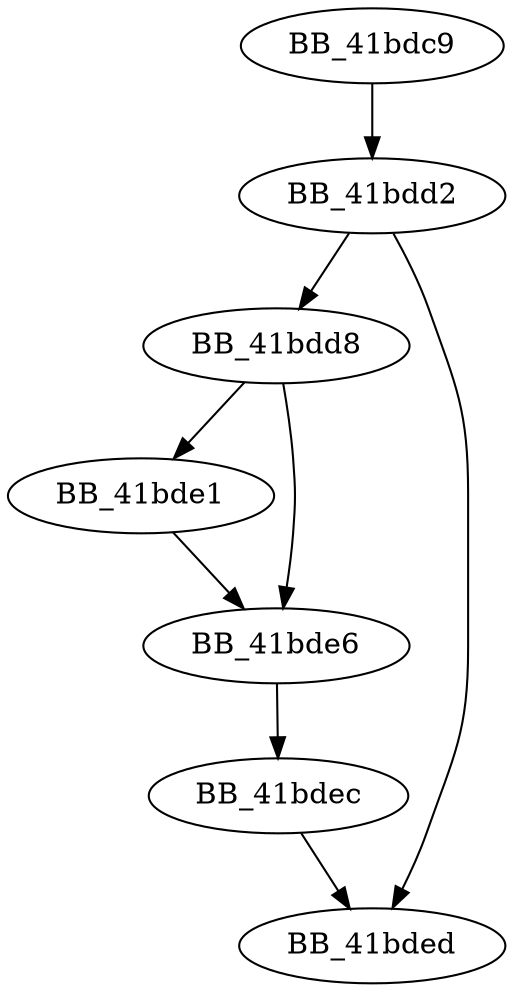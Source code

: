 DiGraph __endthreadex{
BB_41bdc9->BB_41bdd2
BB_41bdd2->BB_41bdd8
BB_41bdd2->BB_41bded
BB_41bdd8->BB_41bde1
BB_41bdd8->BB_41bde6
BB_41bde1->BB_41bde6
BB_41bde6->BB_41bdec
BB_41bdec->BB_41bded
}
